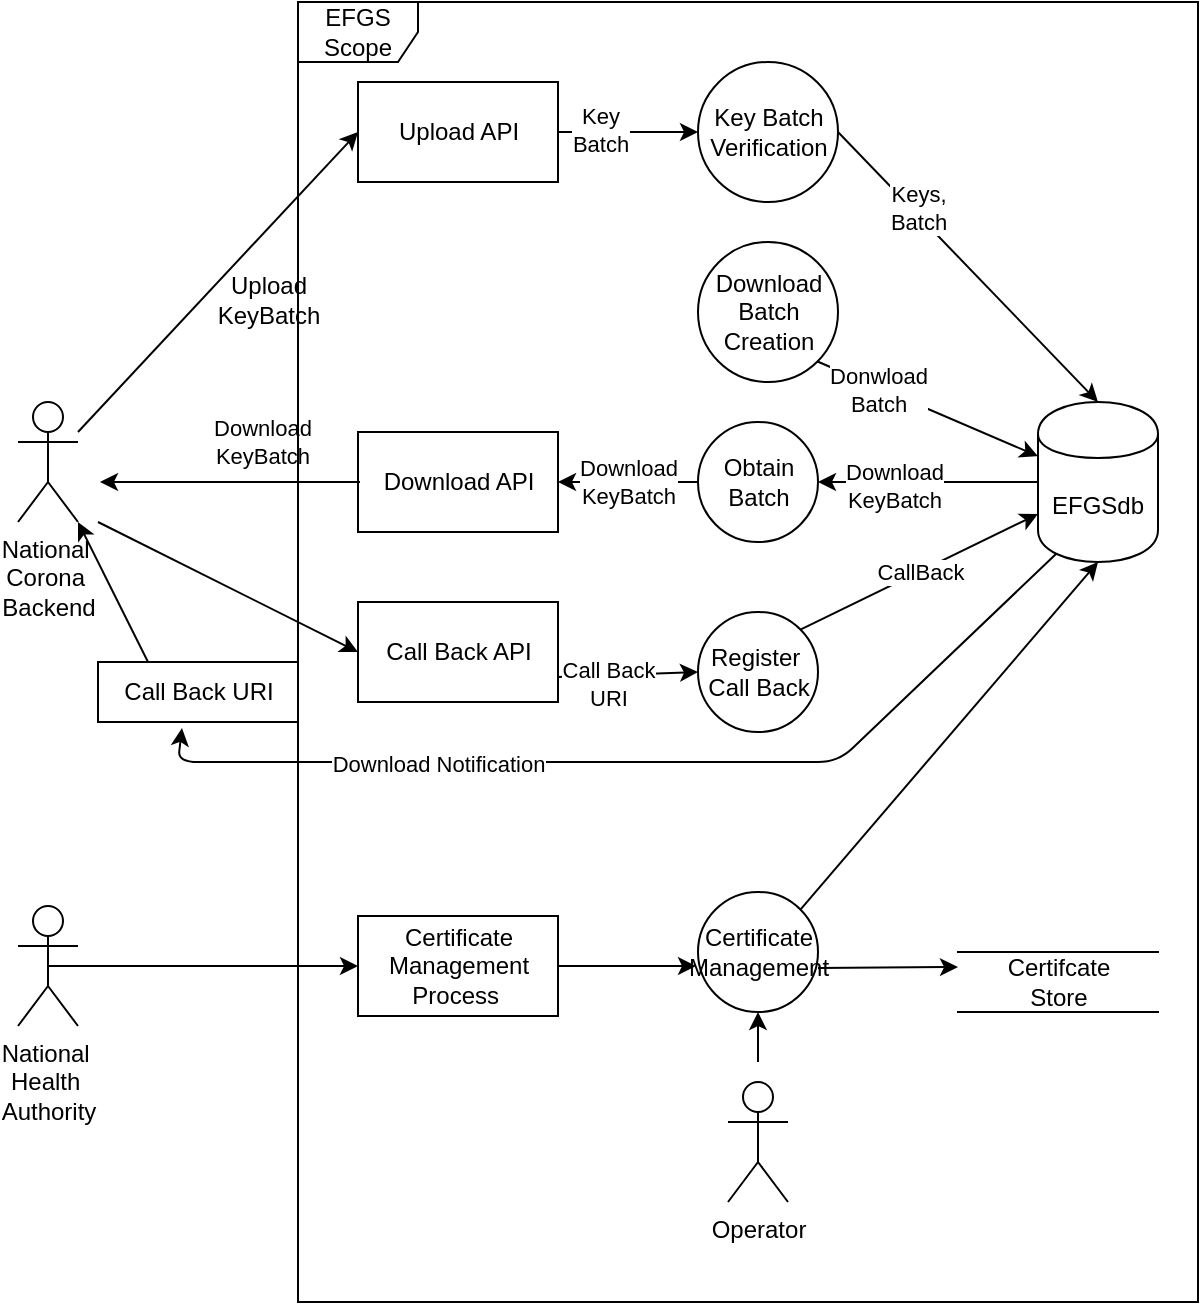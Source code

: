 <mxfile version="13.3.9" type="device"><diagram id="pEKEOYrSKS7xBJ2nYTqD" name="Page-1"><mxGraphModel dx="1422" dy="729" grid="1" gridSize="10" guides="1" tooltips="1" connect="1" arrows="1" fold="1" page="1" pageScale="1" pageWidth="827" pageHeight="1169" math="0" shadow="0"><root><mxCell id="0"/><mxCell id="1" parent="0"/><mxCell id="Crng20PkKIljacyXmdi2-3" value="Upload API" style="html=1;dashed=0;whitespace=wrap;" vertex="1" parent="1"><mxGeometry x="300" y="120" width="100" height="50" as="geometry"/></mxCell><mxCell id="Crng20PkKIljacyXmdi2-4" value="Download API" style="html=1;dashed=0;whitespace=wrap;" vertex="1" parent="1"><mxGeometry x="300" y="295" width="100" height="50" as="geometry"/></mxCell><mxCell id="Crng20PkKIljacyXmdi2-5" value="Certificate &lt;br&gt;Management&lt;br&gt;Process&amp;nbsp;" style="html=1;dashed=0;whitespace=wrap;" vertex="1" parent="1"><mxGeometry x="300" y="537" width="100" height="50" as="geometry"/></mxCell><mxCell id="Crng20PkKIljacyXmdi2-7" value="EFGSdb" style="shape=cylinder;whiteSpace=wrap;html=1;boundedLbl=1;backgroundOutline=1;" vertex="1" parent="1"><mxGeometry x="640" y="280" width="60" height="80" as="geometry"/></mxCell><mxCell id="Crng20PkKIljacyXmdi2-8" value="Key Batch&lt;br&gt;Verification" style="shape=ellipse;html=1;dashed=0;whitespace=wrap;perimeter=ellipsePerimeter;" vertex="1" parent="1"><mxGeometry x="470" y="110" width="70" height="70" as="geometry"/></mxCell><mxCell id="Crng20PkKIljacyXmdi2-9" value="" style="endArrow=classic;html=1;entryX=0;entryY=0.5;entryDx=0;entryDy=0;exitX=1;exitY=0.5;exitDx=0;exitDy=0;" edge="1" parent="1" source="Crng20PkKIljacyXmdi2-3" target="Crng20PkKIljacyXmdi2-8"><mxGeometry width="50" height="50" relative="1" as="geometry"><mxPoint x="447.586" y="80" as="sourcePoint"/><mxPoint x="440" y="370" as="targetPoint"/></mxGeometry></mxCell><mxCell id="Crng20PkKIljacyXmdi2-53" value="Key&lt;br&gt;Batch" style="edgeLabel;html=1;align=center;verticalAlign=middle;resizable=0;points=[];" vertex="1" connectable="0" parent="Crng20PkKIljacyXmdi2-9"><mxGeometry x="-0.4" y="1" relative="1" as="geometry"><mxPoint as="offset"/></mxGeometry></mxCell><mxCell id="Crng20PkKIljacyXmdi2-10" value="" style="endArrow=classic;html=1;entryX=0.5;entryY=0;entryDx=0;entryDy=0;exitX=1;exitY=0.5;exitDx=0;exitDy=0;" edge="1" parent="1" source="Crng20PkKIljacyXmdi2-8" target="Crng20PkKIljacyXmdi2-7"><mxGeometry width="50" height="50" relative="1" as="geometry"><mxPoint x="390" y="420" as="sourcePoint"/><mxPoint x="440" y="370" as="targetPoint"/></mxGeometry></mxCell><mxCell id="Crng20PkKIljacyXmdi2-54" value="Keys,&lt;br&gt;Batch" style="edgeLabel;html=1;align=center;verticalAlign=middle;resizable=0;points=[];" vertex="1" connectable="0" parent="Crng20PkKIljacyXmdi2-10"><mxGeometry x="-0.412" y="2" relative="1" as="geometry"><mxPoint as="offset"/></mxGeometry></mxCell><mxCell id="Crng20PkKIljacyXmdi2-12" value="Download &lt;br&gt;Batch&lt;br&gt;Creation" style="shape=ellipse;html=1;dashed=0;whitespace=wrap;perimeter=ellipsePerimeter;" vertex="1" parent="1"><mxGeometry x="470" y="200" width="70" height="70" as="geometry"/></mxCell><mxCell id="Crng20PkKIljacyXmdi2-13" value="" style="endArrow=classic;html=1;exitX=1;exitY=1;exitDx=0;exitDy=0;" edge="1" parent="1" source="Crng20PkKIljacyXmdi2-12" target="Crng20PkKIljacyXmdi2-7"><mxGeometry width="50" height="50" relative="1" as="geometry"><mxPoint x="390" y="420" as="sourcePoint"/><mxPoint x="440" y="370" as="targetPoint"/></mxGeometry></mxCell><mxCell id="Crng20PkKIljacyXmdi2-55" value="Donwload&lt;br&gt;Batch" style="edgeLabel;html=1;align=center;verticalAlign=middle;resizable=0;points=[];" vertex="1" connectable="0" parent="Crng20PkKIljacyXmdi2-13"><mxGeometry x="-0.443" y="-1" relative="1" as="geometry"><mxPoint as="offset"/></mxGeometry></mxCell><mxCell id="Crng20PkKIljacyXmdi2-15" value="Obtain &lt;br&gt;Batch" style="shape=ellipse;html=1;dashed=0;whitespace=wrap;perimeter=ellipsePerimeter;" vertex="1" parent="1"><mxGeometry x="470" y="290" width="60" height="60" as="geometry"/></mxCell><mxCell id="Crng20PkKIljacyXmdi2-16" value="" style="endArrow=classic;html=1;entryX=1;entryY=0.5;entryDx=0;entryDy=0;exitX=0;exitY=0.5;exitDx=0;exitDy=0;" edge="1" parent="1" source="Crng20PkKIljacyXmdi2-7" target="Crng20PkKIljacyXmdi2-15"><mxGeometry width="50" height="50" relative="1" as="geometry"><mxPoint x="620" y="410" as="sourcePoint"/><mxPoint x="660" y="300" as="targetPoint"/></mxGeometry></mxCell><mxCell id="Crng20PkKIljacyXmdi2-56" value="Download&lt;br&gt;KeyBatch" style="edgeLabel;html=1;align=center;verticalAlign=middle;resizable=0;points=[];" vertex="1" connectable="0" parent="Crng20PkKIljacyXmdi2-16"><mxGeometry x="0.309" y="2" relative="1" as="geometry"><mxPoint as="offset"/></mxGeometry></mxCell><mxCell id="Crng20PkKIljacyXmdi2-17" value="Call Back API" style="html=1;dashed=0;whitespace=wrap;" vertex="1" parent="1"><mxGeometry x="300" y="380" width="100" height="50" as="geometry"/></mxCell><mxCell id="Crng20PkKIljacyXmdi2-19" value="Register&amp;nbsp;&lt;br&gt;Call Back" style="shape=ellipse;html=1;dashed=0;whitespace=wrap;perimeter=ellipsePerimeter;" vertex="1" parent="1"><mxGeometry x="470" y="385" width="60" height="60" as="geometry"/></mxCell><mxCell id="Crng20PkKIljacyXmdi2-21" value="CallBack" style="endArrow=classic;html=1;entryX=0;entryY=0.7;entryDx=0;entryDy=0;exitX=1;exitY=0;exitDx=0;exitDy=0;" edge="1" parent="1" source="Crng20PkKIljacyXmdi2-19" target="Crng20PkKIljacyXmdi2-7"><mxGeometry width="50" height="50" relative="1" as="geometry"><mxPoint x="390" y="420" as="sourcePoint"/><mxPoint x="440" y="370" as="targetPoint"/></mxGeometry></mxCell><mxCell id="Crng20PkKIljacyXmdi2-22" value="Download&lt;br&gt;KeyBatch" style="endArrow=classic;html=1;entryX=1;entryY=0.5;entryDx=0;entryDy=0;" edge="1" parent="1" source="Crng20PkKIljacyXmdi2-15" target="Crng20PkKIljacyXmdi2-4"><mxGeometry width="50" height="50" relative="1" as="geometry"><mxPoint x="390" y="420" as="sourcePoint"/><mxPoint x="440" y="370" as="targetPoint"/></mxGeometry></mxCell><mxCell id="Crng20PkKIljacyXmdi2-23" value="" style="endArrow=classic;html=1;entryX=0;entryY=0.5;entryDx=0;entryDy=0;exitX=1;exitY=0.75;exitDx=0;exitDy=0;" edge="1" parent="1" source="Crng20PkKIljacyXmdi2-17" target="Crng20PkKIljacyXmdi2-19"><mxGeometry width="50" height="50" relative="1" as="geometry"><mxPoint x="420" y="415" as="sourcePoint"/><mxPoint x="440" y="370" as="targetPoint"/></mxGeometry></mxCell><mxCell id="Crng20PkKIljacyXmdi2-57" value="Call Back&lt;br&gt;URI" style="edgeLabel;html=1;align=center;verticalAlign=middle;resizable=0;points=[];" vertex="1" connectable="0" parent="Crng20PkKIljacyXmdi2-23"><mxGeometry x="-0.29" y="-4" relative="1" as="geometry"><mxPoint as="offset"/></mxGeometry></mxCell><mxCell id="Crng20PkKIljacyXmdi2-24" value="Certifcate&lt;br&gt;Store" style="html=1;dashed=0;whitespace=wrap;shape=partialRectangle;right=0;left=0;" vertex="1" parent="1"><mxGeometry x="600" y="555" width="100" height="30" as="geometry"/></mxCell><mxCell id="Crng20PkKIljacyXmdi2-25" value="Certificate&lt;br&gt;Management" style="shape=ellipse;html=1;dashed=0;whitespace=wrap;perimeter=ellipsePerimeter;" vertex="1" parent="1"><mxGeometry x="470" y="525" width="60" height="60" as="geometry"/></mxCell><mxCell id="Crng20PkKIljacyXmdi2-26" value="" style="endArrow=classic;html=1;entryX=0.5;entryY=1;entryDx=0;entryDy=0;exitX=1;exitY=0;exitDx=0;exitDy=0;" edge="1" parent="1" source="Crng20PkKIljacyXmdi2-25" target="Crng20PkKIljacyXmdi2-7"><mxGeometry width="50" height="50" relative="1" as="geometry"><mxPoint x="390" y="420" as="sourcePoint"/><mxPoint x="440" y="370" as="targetPoint"/></mxGeometry></mxCell><mxCell id="Crng20PkKIljacyXmdi2-27" value="" style="endArrow=classic;html=1;entryX=0;entryY=0.25;entryDx=0;entryDy=0;exitX=1;exitY=0.633;exitDx=0;exitDy=0;exitPerimeter=0;" edge="1" parent="1" source="Crng20PkKIljacyXmdi2-25" target="Crng20PkKIljacyXmdi2-24"><mxGeometry width="50" height="50" relative="1" as="geometry"><mxPoint x="390" y="420" as="sourcePoint"/><mxPoint x="440" y="370" as="targetPoint"/></mxGeometry></mxCell><mxCell id="Crng20PkKIljacyXmdi2-29" value="Operator" style="shape=umlActor;verticalLabelPosition=bottom;verticalAlign=top;html=1;" vertex="1" parent="1"><mxGeometry x="485" y="620" width="30" height="60" as="geometry"/></mxCell><mxCell id="Crng20PkKIljacyXmdi2-30" value="" style="endArrow=classic;html=1;entryX=0.5;entryY=1;entryDx=0;entryDy=0;" edge="1" parent="1" target="Crng20PkKIljacyXmdi2-25"><mxGeometry width="50" height="50" relative="1" as="geometry"><mxPoint x="500" y="610" as="sourcePoint"/><mxPoint x="440" y="370" as="targetPoint"/></mxGeometry></mxCell><mxCell id="Crng20PkKIljacyXmdi2-31" value="" style="endArrow=classic;html=1;exitX=1;exitY=0.5;exitDx=0;exitDy=0;" edge="1" parent="1" source="Crng20PkKIljacyXmdi2-5"><mxGeometry width="50" height="50" relative="1" as="geometry"><mxPoint x="460" y="560" as="sourcePoint"/><mxPoint x="469" y="562" as="targetPoint"/></mxGeometry></mxCell><mxCell id="Crng20PkKIljacyXmdi2-34" value="National&amp;nbsp;&lt;br&gt;Corona&amp;nbsp;&lt;br&gt;Backend" style="shape=umlActor;verticalLabelPosition=bottom;verticalAlign=top;html=1;" vertex="1" parent="1"><mxGeometry x="130" y="280" width="30" height="60" as="geometry"/></mxCell><mxCell id="Crng20PkKIljacyXmdi2-37" value="" style="endArrow=classic;html=1;entryX=0;entryY=0.5;entryDx=0;entryDy=0;" edge="1" parent="1" target="Crng20PkKIljacyXmdi2-3"><mxGeometry width="50" height="50" relative="1" as="geometry"><mxPoint x="160" y="295" as="sourcePoint"/><mxPoint x="210" y="245" as="targetPoint"/></mxGeometry></mxCell><mxCell id="Crng20PkKIljacyXmdi2-38" value="" style="endArrow=classic;html=1;exitX=0;exitY=0.5;exitDx=0;exitDy=0;" edge="1" parent="1"><mxGeometry width="50" height="50" relative="1" as="geometry"><mxPoint x="301" y="320" as="sourcePoint"/><mxPoint x="171" y="320" as="targetPoint"/></mxGeometry></mxCell><mxCell id="Crng20PkKIljacyXmdi2-59" value="Download&lt;br&gt;KeyBatch" style="edgeLabel;html=1;align=center;verticalAlign=middle;resizable=0;points=[];" vertex="1" connectable="0" parent="Crng20PkKIljacyXmdi2-38"><mxGeometry x="-0.246" y="1" relative="1" as="geometry"><mxPoint y="-21" as="offset"/></mxGeometry></mxCell><mxCell id="Crng20PkKIljacyXmdi2-39" value="" style="endArrow=classic;html=1;entryX=0;entryY=0.5;entryDx=0;entryDy=0;" edge="1" parent="1" target="Crng20PkKIljacyXmdi2-17"><mxGeometry width="50" height="50" relative="1" as="geometry"><mxPoint x="170" y="340" as="sourcePoint"/><mxPoint x="440" y="410" as="targetPoint"/></mxGeometry></mxCell><mxCell id="Crng20PkKIljacyXmdi2-40" value="" style="endArrow=classic;html=1;entryX=0;entryY=0.5;entryDx=0;entryDy=0;exitX=0.5;exitY=0.5;exitDx=0;exitDy=0;exitPerimeter=0;" edge="1" parent="1" source="Crng20PkKIljacyXmdi2-41" target="Crng20PkKIljacyXmdi2-5"><mxGeometry width="50" height="50" relative="1" as="geometry"><mxPoint x="190" y="500" as="sourcePoint"/><mxPoint x="440" y="410" as="targetPoint"/></mxGeometry></mxCell><mxCell id="Crng20PkKIljacyXmdi2-41" value="National&amp;nbsp;&lt;br&gt;Health&amp;nbsp;&lt;br&gt;Authority" style="shape=umlActor;verticalLabelPosition=bottom;verticalAlign=top;html=1;" vertex="1" parent="1"><mxGeometry x="130" y="532" width="30" height="60" as="geometry"/></mxCell><mxCell id="Crng20PkKIljacyXmdi2-49" value="Call Back URI" style="html=1;dashed=0;whitespace=wrap;" vertex="1" parent="1"><mxGeometry x="170" y="410" width="100" height="30" as="geometry"/></mxCell><mxCell id="Crng20PkKIljacyXmdi2-50" value="" style="endArrow=classic;html=1;exitX=0.25;exitY=0;exitDx=0;exitDy=0;" edge="1" parent="1" source="Crng20PkKIljacyXmdi2-49" target="Crng20PkKIljacyXmdi2-34"><mxGeometry width="50" height="50" relative="1" as="geometry"><mxPoint x="390" y="460" as="sourcePoint"/><mxPoint x="440" y="410" as="targetPoint"/></mxGeometry></mxCell><mxCell id="Crng20PkKIljacyXmdi2-51" value="" style="endArrow=classic;html=1;entryX=0.42;entryY=1.1;entryDx=0;entryDy=0;entryPerimeter=0;exitX=0.15;exitY=0.95;exitDx=0;exitDy=0;exitPerimeter=0;" edge="1" parent="1" source="Crng20PkKIljacyXmdi2-7" target="Crng20PkKIljacyXmdi2-49"><mxGeometry width="50" height="50" relative="1" as="geometry"><mxPoint x="370" y="525" as="sourcePoint"/><mxPoint x="420" y="475" as="targetPoint"/><Array as="points"><mxPoint x="540" y="460"/><mxPoint x="210" y="460"/></Array></mxGeometry></mxCell><mxCell id="Crng20PkKIljacyXmdi2-58" value="Download Notification" style="edgeLabel;html=1;align=center;verticalAlign=middle;resizable=0;points=[];" vertex="1" connectable="0" parent="Crng20PkKIljacyXmdi2-51"><mxGeometry x="0.409" y="1" relative="1" as="geometry"><mxPoint as="offset"/></mxGeometry></mxCell><mxCell id="Crng20PkKIljacyXmdi2-52" value="Upload&lt;br&gt;KeyBatch" style="text;html=1;align=center;verticalAlign=middle;resizable=0;points=[];autosize=1;" vertex="1" parent="1"><mxGeometry x="220" y="214" width="70" height="30" as="geometry"/></mxCell><mxCell id="Crng20PkKIljacyXmdi2-60" value="EFGS Scope" style="shape=umlFrame;whiteSpace=wrap;html=1;" vertex="1" parent="1"><mxGeometry x="270" y="80" width="450" height="650" as="geometry"/></mxCell></root></mxGraphModel></diagram></mxfile>